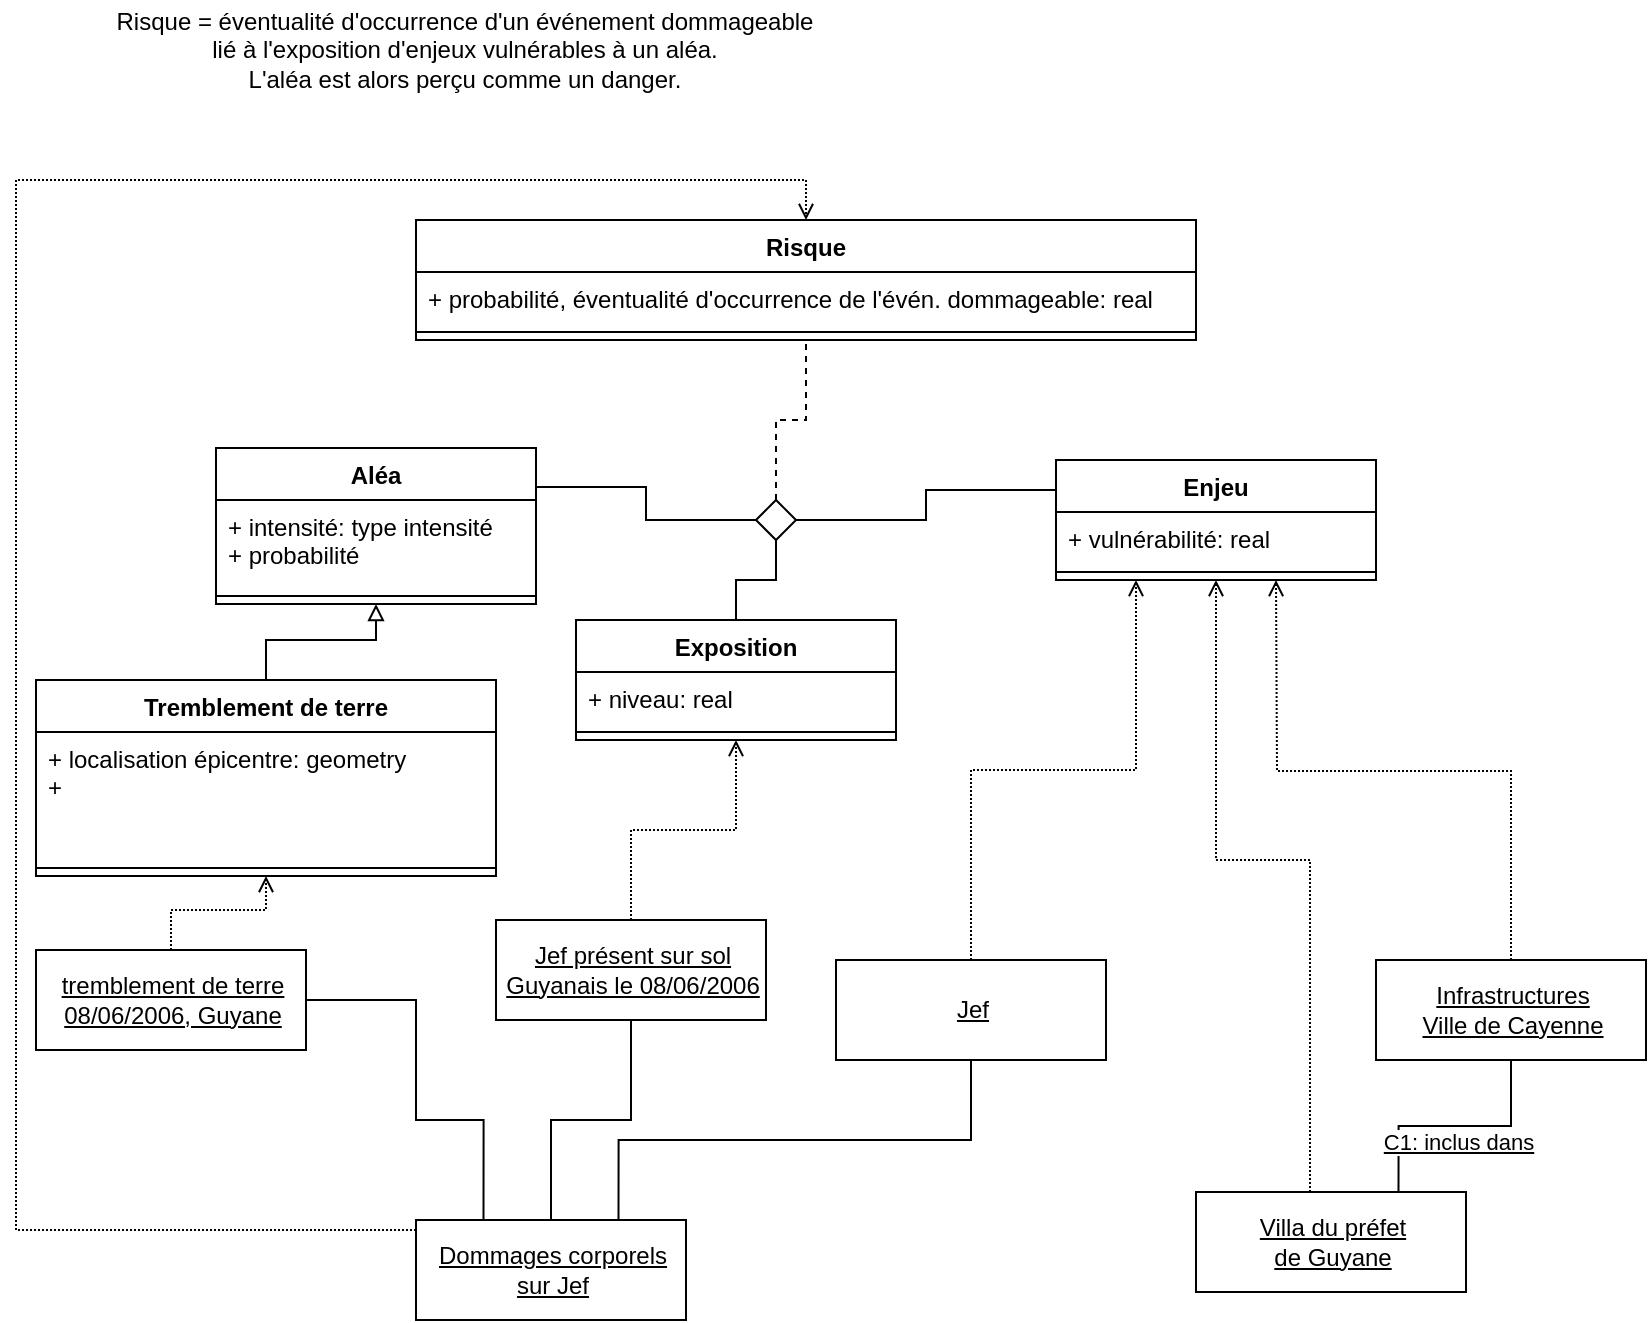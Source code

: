 <mxfile version="18.0.5" type="github">
  <diagram id="C5RBs43oDa-KdzZeNtuy" name="Page-1">
    <mxGraphModel dx="1129" dy="670" grid="1" gridSize="10" guides="1" tooltips="1" connect="1" arrows="1" fold="1" page="1" pageScale="1" pageWidth="827" pageHeight="1169" math="0" shadow="0">
      <root>
        <mxCell id="WIyWlLk6GJQsqaUBKTNV-0" />
        <mxCell id="WIyWlLk6GJQsqaUBKTNV-1" parent="WIyWlLk6GJQsqaUBKTNV-0" />
        <mxCell id="VtztK-V8Y11zsnhVTF1_-0" value="Exposition" style="swimlane;fontStyle=1;align=center;verticalAlign=top;childLayout=stackLayout;horizontal=1;startSize=26;horizontalStack=0;resizeParent=1;resizeParentMax=0;resizeLast=0;collapsible=1;marginBottom=0;" parent="WIyWlLk6GJQsqaUBKTNV-1" vertex="1">
          <mxGeometry x="290" y="420" width="160" height="60" as="geometry">
            <mxRectangle x="600" y="310" width="90" height="26" as="alternateBounds" />
          </mxGeometry>
        </mxCell>
        <mxCell id="VtztK-V8Y11zsnhVTF1_-1" value="+ niveau: real" style="text;strokeColor=none;fillColor=none;align=left;verticalAlign=top;spacingLeft=4;spacingRight=4;overflow=hidden;rotatable=0;points=[[0,0.5],[1,0.5]];portConstraint=eastwest;" parent="VtztK-V8Y11zsnhVTF1_-0" vertex="1">
          <mxGeometry y="26" width="160" height="26" as="geometry" />
        </mxCell>
        <mxCell id="VtztK-V8Y11zsnhVTF1_-2" value="" style="line;strokeWidth=1;fillColor=none;align=left;verticalAlign=middle;spacingTop=-1;spacingLeft=3;spacingRight=3;rotatable=0;labelPosition=right;points=[];portConstraint=eastwest;" parent="VtztK-V8Y11zsnhVTF1_-0" vertex="1">
          <mxGeometry y="52" width="160" height="8" as="geometry" />
        </mxCell>
        <mxCell id="VtztK-V8Y11zsnhVTF1_-3" value="Enjeu" style="swimlane;fontStyle=1;align=center;verticalAlign=top;childLayout=stackLayout;horizontal=1;startSize=26;horizontalStack=0;resizeParent=1;resizeParentMax=0;resizeLast=0;collapsible=1;marginBottom=0;" parent="WIyWlLk6GJQsqaUBKTNV-1" vertex="1">
          <mxGeometry x="530" y="340" width="160" height="60" as="geometry" />
        </mxCell>
        <mxCell id="VtztK-V8Y11zsnhVTF1_-4" value="+ vulnérabilité: real" style="text;strokeColor=none;fillColor=none;align=left;verticalAlign=top;spacingLeft=4;spacingRight=4;overflow=hidden;rotatable=0;points=[[0,0.5],[1,0.5]];portConstraint=eastwest;" parent="VtztK-V8Y11zsnhVTF1_-3" vertex="1">
          <mxGeometry y="26" width="160" height="26" as="geometry" />
        </mxCell>
        <mxCell id="VtztK-V8Y11zsnhVTF1_-5" value="" style="line;strokeWidth=1;fillColor=none;align=left;verticalAlign=middle;spacingTop=-1;spacingLeft=3;spacingRight=3;rotatable=0;labelPosition=right;points=[];portConstraint=eastwest;" parent="VtztK-V8Y11zsnhVTF1_-3" vertex="1">
          <mxGeometry y="52" width="160" height="8" as="geometry" />
        </mxCell>
        <mxCell id="VtztK-V8Y11zsnhVTF1_-9" value="Aléa" style="swimlane;fontStyle=1;align=center;verticalAlign=top;childLayout=stackLayout;horizontal=1;startSize=26;horizontalStack=0;resizeParent=1;resizeParentMax=0;resizeLast=0;collapsible=1;marginBottom=0;" parent="WIyWlLk6GJQsqaUBKTNV-1" vertex="1">
          <mxGeometry x="110" y="334" width="160" height="78" as="geometry" />
        </mxCell>
        <mxCell id="VtztK-V8Y11zsnhVTF1_-10" value="+ intensité: type intensité&#xa;+ probabilité" style="text;strokeColor=none;fillColor=none;align=left;verticalAlign=top;spacingLeft=4;spacingRight=4;overflow=hidden;rotatable=0;points=[[0,0.5],[1,0.5]];portConstraint=eastwest;" parent="VtztK-V8Y11zsnhVTF1_-9" vertex="1">
          <mxGeometry y="26" width="160" height="44" as="geometry" />
        </mxCell>
        <mxCell id="VtztK-V8Y11zsnhVTF1_-11" value="" style="line;strokeWidth=1;fillColor=none;align=left;verticalAlign=middle;spacingTop=-1;spacingLeft=3;spacingRight=3;rotatable=0;labelPosition=right;points=[];portConstraint=eastwest;" parent="VtztK-V8Y11zsnhVTF1_-9" vertex="1">
          <mxGeometry y="70" width="160" height="8" as="geometry" />
        </mxCell>
        <mxCell id="VtztK-V8Y11zsnhVTF1_-17" style="edgeStyle=orthogonalEdgeStyle;rounded=0;orthogonalLoop=1;jettySize=auto;html=1;exitX=0.5;exitY=0;exitDx=0;exitDy=0;endArrow=none;endFill=0;dashed=1;entryX=0.5;entryY=1;entryDx=0;entryDy=0;" parent="WIyWlLk6GJQsqaUBKTNV-1" source="VtztK-V8Y11zsnhVTF1_-14" target="4oM2faYIHo88VvUurxDi-1" edge="1">
          <mxGeometry relative="1" as="geometry">
            <mxPoint x="390" y="280" as="targetPoint" />
          </mxGeometry>
        </mxCell>
        <mxCell id="VtztK-V8Y11zsnhVTF1_-18" style="edgeStyle=elbowEdgeStyle;rounded=0;orthogonalLoop=1;jettySize=auto;html=1;exitX=1;exitY=0.5;exitDx=0;exitDy=0;entryX=0;entryY=0.25;entryDx=0;entryDy=0;endArrow=none;endFill=0;" parent="WIyWlLk6GJQsqaUBKTNV-1" source="VtztK-V8Y11zsnhVTF1_-14" target="VtztK-V8Y11zsnhVTF1_-3" edge="1">
          <mxGeometry relative="1" as="geometry" />
        </mxCell>
        <mxCell id="VtztK-V8Y11zsnhVTF1_-14" value="" style="rhombus;aspect=fixed;" parent="WIyWlLk6GJQsqaUBKTNV-1" vertex="1">
          <mxGeometry x="380" y="360" width="20" height="20" as="geometry" />
        </mxCell>
        <mxCell id="VtztK-V8Y11zsnhVTF1_-15" value="" style="endArrow=none;html=1;rounded=0;align=center;verticalAlign=bottom;labelBackgroundColor=none;exitX=1;exitY=0.25;exitDx=0;exitDy=0;edgeStyle=elbowEdgeStyle;" parent="WIyWlLk6GJQsqaUBKTNV-1" source="VtztK-V8Y11zsnhVTF1_-9" target="VtztK-V8Y11zsnhVTF1_-14" edge="1">
          <mxGeometry relative="1" as="geometry">
            <mxPoint x="280" y="330" as="sourcePoint" />
          </mxGeometry>
        </mxCell>
        <mxCell id="VtztK-V8Y11zsnhVTF1_-16" value="" style="endArrow=none;html=1;rounded=0;align=center;verticalAlign=bottom;labelBackgroundColor=none;entryX=0.5;entryY=0;entryDx=0;entryDy=0;edgeStyle=elbowEdgeStyle;elbow=vertical;" parent="WIyWlLk6GJQsqaUBKTNV-1" source="VtztK-V8Y11zsnhVTF1_-14" target="VtztK-V8Y11zsnhVTF1_-0" edge="1">
          <mxGeometry relative="1" as="geometry">
            <mxPoint x="460" y="370" as="targetPoint" />
          </mxGeometry>
        </mxCell>
        <mxCell id="4oM2faYIHo88VvUurxDi-0" value="Risque&amp;nbsp;= éventualité d&#39;occurrence d&#39;un événement dommageable&lt;br&gt;lié à l&#39;exposition d&#39;enjeux vulnérables à un aléa.&lt;br&gt;L&#39;aléa est alors perçu comme un danger." style="text;resizable=1;autosize=1;align=center;verticalAlign=middle;points=[];fillColor=none;strokeColor=none;rounded=0;html=1;labelPosition=center;verticalLabelPosition=middle;horizontal=1;labelBackgroundColor=none;labelBorderColor=none;resizeWidth=0;" parent="WIyWlLk6GJQsqaUBKTNV-1" vertex="1">
          <mxGeometry x="54" y="110" width="360" height="50" as="geometry" />
        </mxCell>
        <mxCell id="4oM2faYIHo88VvUurxDi-1" value="Risque" style="swimlane;fontStyle=1;align=center;verticalAlign=top;childLayout=stackLayout;horizontal=1;startSize=26;horizontalStack=0;resizeParent=1;resizeParentMax=0;resizeLast=0;collapsible=1;marginBottom=0;" parent="WIyWlLk6GJQsqaUBKTNV-1" vertex="1">
          <mxGeometry x="210" y="220" width="390" height="60" as="geometry" />
        </mxCell>
        <mxCell id="4oM2faYIHo88VvUurxDi-2" value="+ probabilité, éventualité d&#39;occurrence de l&#39;évén. dommageable: real" style="text;strokeColor=none;fillColor=none;align=left;verticalAlign=top;spacingLeft=4;spacingRight=4;overflow=hidden;rotatable=0;points=[[0,0.5],[1,0.5]];portConstraint=eastwest;" parent="4oM2faYIHo88VvUurxDi-1" vertex="1">
          <mxGeometry y="26" width="390" height="26" as="geometry" />
        </mxCell>
        <mxCell id="4oM2faYIHo88VvUurxDi-3" value="" style="line;strokeWidth=1;fillColor=none;align=left;verticalAlign=middle;spacingTop=-1;spacingLeft=3;spacingRight=3;rotatable=0;labelPosition=right;points=[];portConstraint=eastwest;" parent="4oM2faYIHo88VvUurxDi-1" vertex="1">
          <mxGeometry y="52" width="390" height="8" as="geometry" />
        </mxCell>
        <mxCell id="gi0Bq9tZmG8SLfZtLkHm-1" style="edgeStyle=orthogonalEdgeStyle;rounded=0;orthogonalLoop=1;jettySize=auto;html=1;dashed=1;dashPattern=1 1;endArrow=open;endFill=0;entryX=0.5;entryY=1;entryDx=0;entryDy=0;" edge="1" parent="WIyWlLk6GJQsqaUBKTNV-1" source="gi0Bq9tZmG8SLfZtLkHm-0" target="gi0Bq9tZmG8SLfZtLkHm-14">
          <mxGeometry relative="1" as="geometry">
            <mxPoint x="50" y="470" as="targetPoint" />
          </mxGeometry>
        </mxCell>
        <mxCell id="gi0Bq9tZmG8SLfZtLkHm-26" style="edgeStyle=orthogonalEdgeStyle;shape=connector;rounded=0;orthogonalLoop=1;jettySize=auto;html=1;exitX=1;exitY=0.5;exitDx=0;exitDy=0;entryX=0.25;entryY=0;entryDx=0;entryDy=0;labelBackgroundColor=default;fontFamily=Helvetica;fontSize=11;fontColor=default;endArrow=none;endFill=0;strokeColor=default;" edge="1" parent="WIyWlLk6GJQsqaUBKTNV-1" source="gi0Bq9tZmG8SLfZtLkHm-0" target="gi0Bq9tZmG8SLfZtLkHm-18">
          <mxGeometry relative="1" as="geometry">
            <Array as="points">
              <mxPoint x="210" y="610" />
              <mxPoint x="210" y="670" />
              <mxPoint x="244" y="670" />
            </Array>
          </mxGeometry>
        </mxCell>
        <mxCell id="gi0Bq9tZmG8SLfZtLkHm-0" value="&lt;u&gt;tremblement de terre&lt;br&gt;08/06/2006, Guyane&lt;/u&gt;" style="html=1;" vertex="1" parent="WIyWlLk6GJQsqaUBKTNV-1">
          <mxGeometry x="20" y="585" width="135" height="50" as="geometry" />
        </mxCell>
        <mxCell id="gi0Bq9tZmG8SLfZtLkHm-2" value="&lt;u&gt;Infrastructures&lt;br&gt;Ville de Cayenne&lt;/u&gt;" style="html=1;" vertex="1" parent="WIyWlLk6GJQsqaUBKTNV-1">
          <mxGeometry x="690" y="590" width="135" height="50" as="geometry" />
        </mxCell>
        <mxCell id="gi0Bq9tZmG8SLfZtLkHm-3" style="edgeStyle=orthogonalEdgeStyle;rounded=0;orthogonalLoop=1;jettySize=auto;html=1;dashed=1;dashPattern=1 1;endArrow=open;endFill=0;exitX=0.5;exitY=0;exitDx=0;exitDy=0;" edge="1" parent="WIyWlLk6GJQsqaUBKTNV-1" source="gi0Bq9tZmG8SLfZtLkHm-2">
          <mxGeometry relative="1" as="geometry">
            <mxPoint x="131.486" y="460" as="sourcePoint" />
            <mxPoint x="640" y="400" as="targetPoint" />
          </mxGeometry>
        </mxCell>
        <mxCell id="gi0Bq9tZmG8SLfZtLkHm-5" style="edgeStyle=orthogonalEdgeStyle;rounded=0;orthogonalLoop=1;jettySize=auto;html=1;entryX=0.25;entryY=1;entryDx=0;entryDy=0;dashed=1;dashPattern=1 1;endArrow=open;endFill=0;" edge="1" parent="WIyWlLk6GJQsqaUBKTNV-1" source="gi0Bq9tZmG8SLfZtLkHm-4" target="VtztK-V8Y11zsnhVTF1_-3">
          <mxGeometry relative="1" as="geometry" />
        </mxCell>
        <mxCell id="gi0Bq9tZmG8SLfZtLkHm-4" value="&lt;u&gt;Jef&lt;/u&gt;" style="html=1;" vertex="1" parent="WIyWlLk6GJQsqaUBKTNV-1">
          <mxGeometry x="420" y="590" width="135" height="50" as="geometry" />
        </mxCell>
        <mxCell id="gi0Bq9tZmG8SLfZtLkHm-7" style="edgeStyle=orthogonalEdgeStyle;rounded=0;orthogonalLoop=1;jettySize=auto;html=1;dashed=1;dashPattern=1 1;endArrow=open;endFill=0;" edge="1" parent="WIyWlLk6GJQsqaUBKTNV-1" source="gi0Bq9tZmG8SLfZtLkHm-6">
          <mxGeometry relative="1" as="geometry">
            <mxPoint x="610" y="400" as="targetPoint" />
            <Array as="points">
              <mxPoint x="657" y="540" />
              <mxPoint x="610" y="540" />
            </Array>
          </mxGeometry>
        </mxCell>
        <mxCell id="gi0Bq9tZmG8SLfZtLkHm-10" style="edgeStyle=orthogonalEdgeStyle;rounded=0;orthogonalLoop=1;jettySize=auto;html=1;exitX=0.75;exitY=0;exitDx=0;exitDy=0;endArrow=none;endFill=0;" edge="1" parent="WIyWlLk6GJQsqaUBKTNV-1" source="gi0Bq9tZmG8SLfZtLkHm-6" target="gi0Bq9tZmG8SLfZtLkHm-2">
          <mxGeometry relative="1" as="geometry" />
        </mxCell>
        <mxCell id="gi0Bq9tZmG8SLfZtLkHm-11" value="&lt;u&gt;C1: inclus dans&lt;/u&gt;" style="edgeLabel;html=1;align=center;verticalAlign=middle;resizable=0;points=[];" vertex="1" connectable="0" parent="gi0Bq9tZmG8SLfZtLkHm-10">
          <mxGeometry x="-0.685" y="1" relative="1" as="geometry">
            <mxPoint x="30" y="-6" as="offset" />
          </mxGeometry>
        </mxCell>
        <mxCell id="gi0Bq9tZmG8SLfZtLkHm-6" value="&lt;u&gt;Villa du préfet&lt;br&gt;de Guyane&lt;/u&gt;" style="html=1;" vertex="1" parent="WIyWlLk6GJQsqaUBKTNV-1">
          <mxGeometry x="600" y="706" width="135" height="50" as="geometry" />
        </mxCell>
        <mxCell id="gi0Bq9tZmG8SLfZtLkHm-13" style="edgeStyle=orthogonalEdgeStyle;rounded=0;orthogonalLoop=1;jettySize=auto;html=1;entryX=0.5;entryY=1;entryDx=0;entryDy=0;endArrow=open;endFill=0;dashed=1;dashPattern=1 1;" edge="1" parent="WIyWlLk6GJQsqaUBKTNV-1" source="gi0Bq9tZmG8SLfZtLkHm-12" target="VtztK-V8Y11zsnhVTF1_-0">
          <mxGeometry relative="1" as="geometry" />
        </mxCell>
        <mxCell id="gi0Bq9tZmG8SLfZtLkHm-24" style="edgeStyle=orthogonalEdgeStyle;shape=connector;rounded=0;orthogonalLoop=1;jettySize=auto;html=1;exitX=0.5;exitY=1;exitDx=0;exitDy=0;entryX=0.5;entryY=0;entryDx=0;entryDy=0;labelBackgroundColor=default;fontFamily=Helvetica;fontSize=11;fontColor=default;endArrow=none;endFill=0;strokeColor=default;" edge="1" parent="WIyWlLk6GJQsqaUBKTNV-1" source="gi0Bq9tZmG8SLfZtLkHm-12" target="gi0Bq9tZmG8SLfZtLkHm-18">
          <mxGeometry relative="1" as="geometry" />
        </mxCell>
        <mxCell id="gi0Bq9tZmG8SLfZtLkHm-12" value="&lt;u&gt;Jef présent sur sol&lt;br&gt;Guyanais le 08/06/2006&lt;/u&gt;" style="html=1;" vertex="1" parent="WIyWlLk6GJQsqaUBKTNV-1">
          <mxGeometry x="250" y="570" width="135" height="50" as="geometry" />
        </mxCell>
        <mxCell id="gi0Bq9tZmG8SLfZtLkHm-17" style="edgeStyle=orthogonalEdgeStyle;rounded=0;orthogonalLoop=1;jettySize=auto;html=1;entryX=0.5;entryY=1;entryDx=0;entryDy=0;endArrow=block;endFill=0;" edge="1" parent="WIyWlLk6GJQsqaUBKTNV-1" source="gi0Bq9tZmG8SLfZtLkHm-14" target="VtztK-V8Y11zsnhVTF1_-9">
          <mxGeometry relative="1" as="geometry" />
        </mxCell>
        <mxCell id="gi0Bq9tZmG8SLfZtLkHm-14" value="Tremblement de terre" style="swimlane;fontStyle=1;align=center;verticalAlign=top;childLayout=stackLayout;horizontal=1;startSize=26;horizontalStack=0;resizeParent=1;resizeParentMax=0;resizeLast=0;collapsible=1;marginBottom=0;" vertex="1" parent="WIyWlLk6GJQsqaUBKTNV-1">
          <mxGeometry x="20" y="450" width="230" height="98" as="geometry" />
        </mxCell>
        <mxCell id="gi0Bq9tZmG8SLfZtLkHm-15" value="+ localisation épicentre: geometry&#xa;+ &#xa;" style="text;strokeColor=none;fillColor=none;align=left;verticalAlign=top;spacingLeft=4;spacingRight=4;overflow=hidden;rotatable=0;points=[[0,0.5],[1,0.5]];portConstraint=eastwest;" vertex="1" parent="gi0Bq9tZmG8SLfZtLkHm-14">
          <mxGeometry y="26" width="230" height="64" as="geometry" />
        </mxCell>
        <mxCell id="gi0Bq9tZmG8SLfZtLkHm-16" value="" style="line;strokeWidth=1;fillColor=none;align=left;verticalAlign=middle;spacingTop=-1;spacingLeft=3;spacingRight=3;rotatable=0;labelPosition=right;points=[];portConstraint=eastwest;" vertex="1" parent="gi0Bq9tZmG8SLfZtLkHm-14">
          <mxGeometry y="90" width="230" height="8" as="geometry" />
        </mxCell>
        <mxCell id="gi0Bq9tZmG8SLfZtLkHm-19" style="edgeStyle=orthogonalEdgeStyle;rounded=0;orthogonalLoop=1;jettySize=auto;html=1;entryX=0.5;entryY=0;entryDx=0;entryDy=0;endArrow=open;endFill=0;dashed=1;dashPattern=1 1;exitX=0;exitY=0.5;exitDx=0;exitDy=0;" edge="1" parent="WIyWlLk6GJQsqaUBKTNV-1" source="gi0Bq9tZmG8SLfZtLkHm-18" target="4oM2faYIHo88VvUurxDi-1">
          <mxGeometry relative="1" as="geometry">
            <Array as="points">
              <mxPoint x="10" y="725" />
              <mxPoint x="10" y="200" />
              <mxPoint x="405" y="200" />
            </Array>
          </mxGeometry>
        </mxCell>
        <mxCell id="gi0Bq9tZmG8SLfZtLkHm-20" style="edgeStyle=orthogonalEdgeStyle;shape=connector;rounded=0;orthogonalLoop=1;jettySize=auto;html=1;entryX=0.5;entryY=1;entryDx=0;entryDy=0;labelBackgroundColor=default;fontFamily=Helvetica;fontSize=11;fontColor=default;endArrow=none;endFill=0;strokeColor=default;exitX=0.75;exitY=0;exitDx=0;exitDy=0;" edge="1" parent="WIyWlLk6GJQsqaUBKTNV-1" source="gi0Bq9tZmG8SLfZtLkHm-18" target="gi0Bq9tZmG8SLfZtLkHm-4">
          <mxGeometry relative="1" as="geometry" />
        </mxCell>
        <mxCell id="gi0Bq9tZmG8SLfZtLkHm-18" value="&lt;u&gt;Dommages corporels&lt;br&gt;sur Jef&lt;/u&gt;" style="html=1;" vertex="1" parent="WIyWlLk6GJQsqaUBKTNV-1">
          <mxGeometry x="210" y="720" width="135" height="50" as="geometry" />
        </mxCell>
      </root>
    </mxGraphModel>
  </diagram>
</mxfile>

